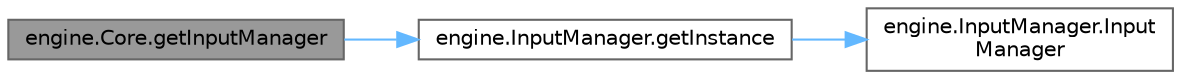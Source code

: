 digraph "engine.Core.getInputManager"
{
 // LATEX_PDF_SIZE
  bgcolor="transparent";
  edge [fontname=Helvetica,fontsize=10,labelfontname=Helvetica,labelfontsize=10];
  node [fontname=Helvetica,fontsize=10,shape=box,height=0.2,width=0.4];
  rankdir="LR";
  Node1 [id="Node000001",label="engine.Core.getInputManager",height=0.2,width=0.4,color="gray40", fillcolor="grey60", style="filled", fontcolor="black",tooltip="Controls access to the input manager."];
  Node1 -> Node2 [id="edge1_Node000001_Node000002",color="steelblue1",style="solid",tooltip=" "];
  Node2 [id="Node000002",label="engine.InputManager.getInstance",height=0.2,width=0.4,color="grey40", fillcolor="white", style="filled",URL="$classengine_1_1_input_manager.html#a55cc5fad5e42059643d58c5c0f550b82",tooltip="Returns shared instance of InputManager."];
  Node2 -> Node3 [id="edge2_Node000002_Node000003",color="steelblue1",style="solid",tooltip=" "];
  Node3 [id="Node000003",label="engine.InputManager.Input\lManager",height=0.2,width=0.4,color="grey40", fillcolor="white", style="filled",URL="$classengine_1_1_input_manager.html#a1ab5f8bce66f516527390223c6dc18db",tooltip="Private constructor."];
}
